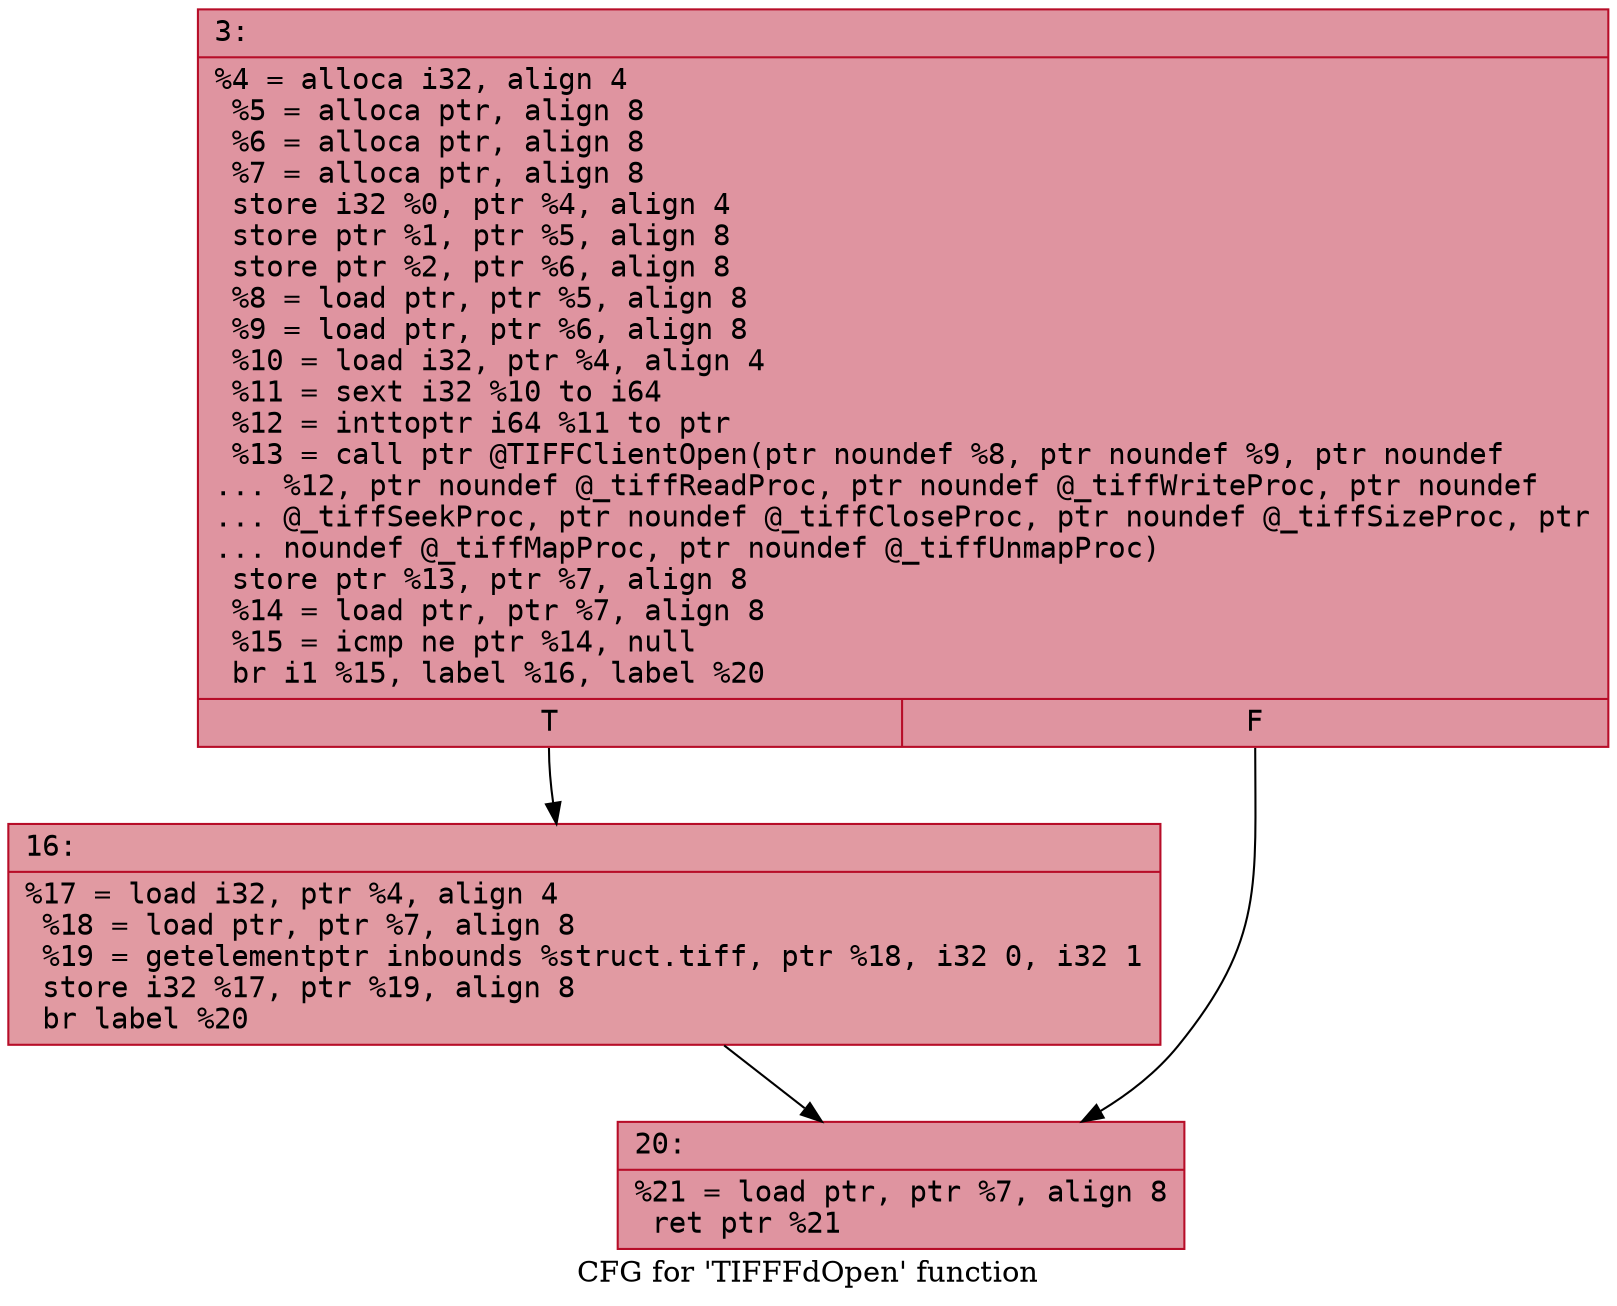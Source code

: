 digraph "CFG for 'TIFFFdOpen' function" {
	label="CFG for 'TIFFFdOpen' function";

	Node0x600003532170 [shape=record,color="#b70d28ff", style=filled, fillcolor="#b70d2870" fontname="Courier",label="{3:\l|  %4 = alloca i32, align 4\l  %5 = alloca ptr, align 8\l  %6 = alloca ptr, align 8\l  %7 = alloca ptr, align 8\l  store i32 %0, ptr %4, align 4\l  store ptr %1, ptr %5, align 8\l  store ptr %2, ptr %6, align 8\l  %8 = load ptr, ptr %5, align 8\l  %9 = load ptr, ptr %6, align 8\l  %10 = load i32, ptr %4, align 4\l  %11 = sext i32 %10 to i64\l  %12 = inttoptr i64 %11 to ptr\l  %13 = call ptr @TIFFClientOpen(ptr noundef %8, ptr noundef %9, ptr noundef\l... %12, ptr noundef @_tiffReadProc, ptr noundef @_tiffWriteProc, ptr noundef\l... @_tiffSeekProc, ptr noundef @_tiffCloseProc, ptr noundef @_tiffSizeProc, ptr\l... noundef @_tiffMapProc, ptr noundef @_tiffUnmapProc)\l  store ptr %13, ptr %7, align 8\l  %14 = load ptr, ptr %7, align 8\l  %15 = icmp ne ptr %14, null\l  br i1 %15, label %16, label %20\l|{<s0>T|<s1>F}}"];
	Node0x600003532170:s0 -> Node0x6000035321c0[tooltip="3 -> 16\nProbability 62.50%" ];
	Node0x600003532170:s1 -> Node0x600003532210[tooltip="3 -> 20\nProbability 37.50%" ];
	Node0x6000035321c0 [shape=record,color="#b70d28ff", style=filled, fillcolor="#bb1b2c70" fontname="Courier",label="{16:\l|  %17 = load i32, ptr %4, align 4\l  %18 = load ptr, ptr %7, align 8\l  %19 = getelementptr inbounds %struct.tiff, ptr %18, i32 0, i32 1\l  store i32 %17, ptr %19, align 8\l  br label %20\l}"];
	Node0x6000035321c0 -> Node0x600003532210[tooltip="16 -> 20\nProbability 100.00%" ];
	Node0x600003532210 [shape=record,color="#b70d28ff", style=filled, fillcolor="#b70d2870" fontname="Courier",label="{20:\l|  %21 = load ptr, ptr %7, align 8\l  ret ptr %21\l}"];
}
